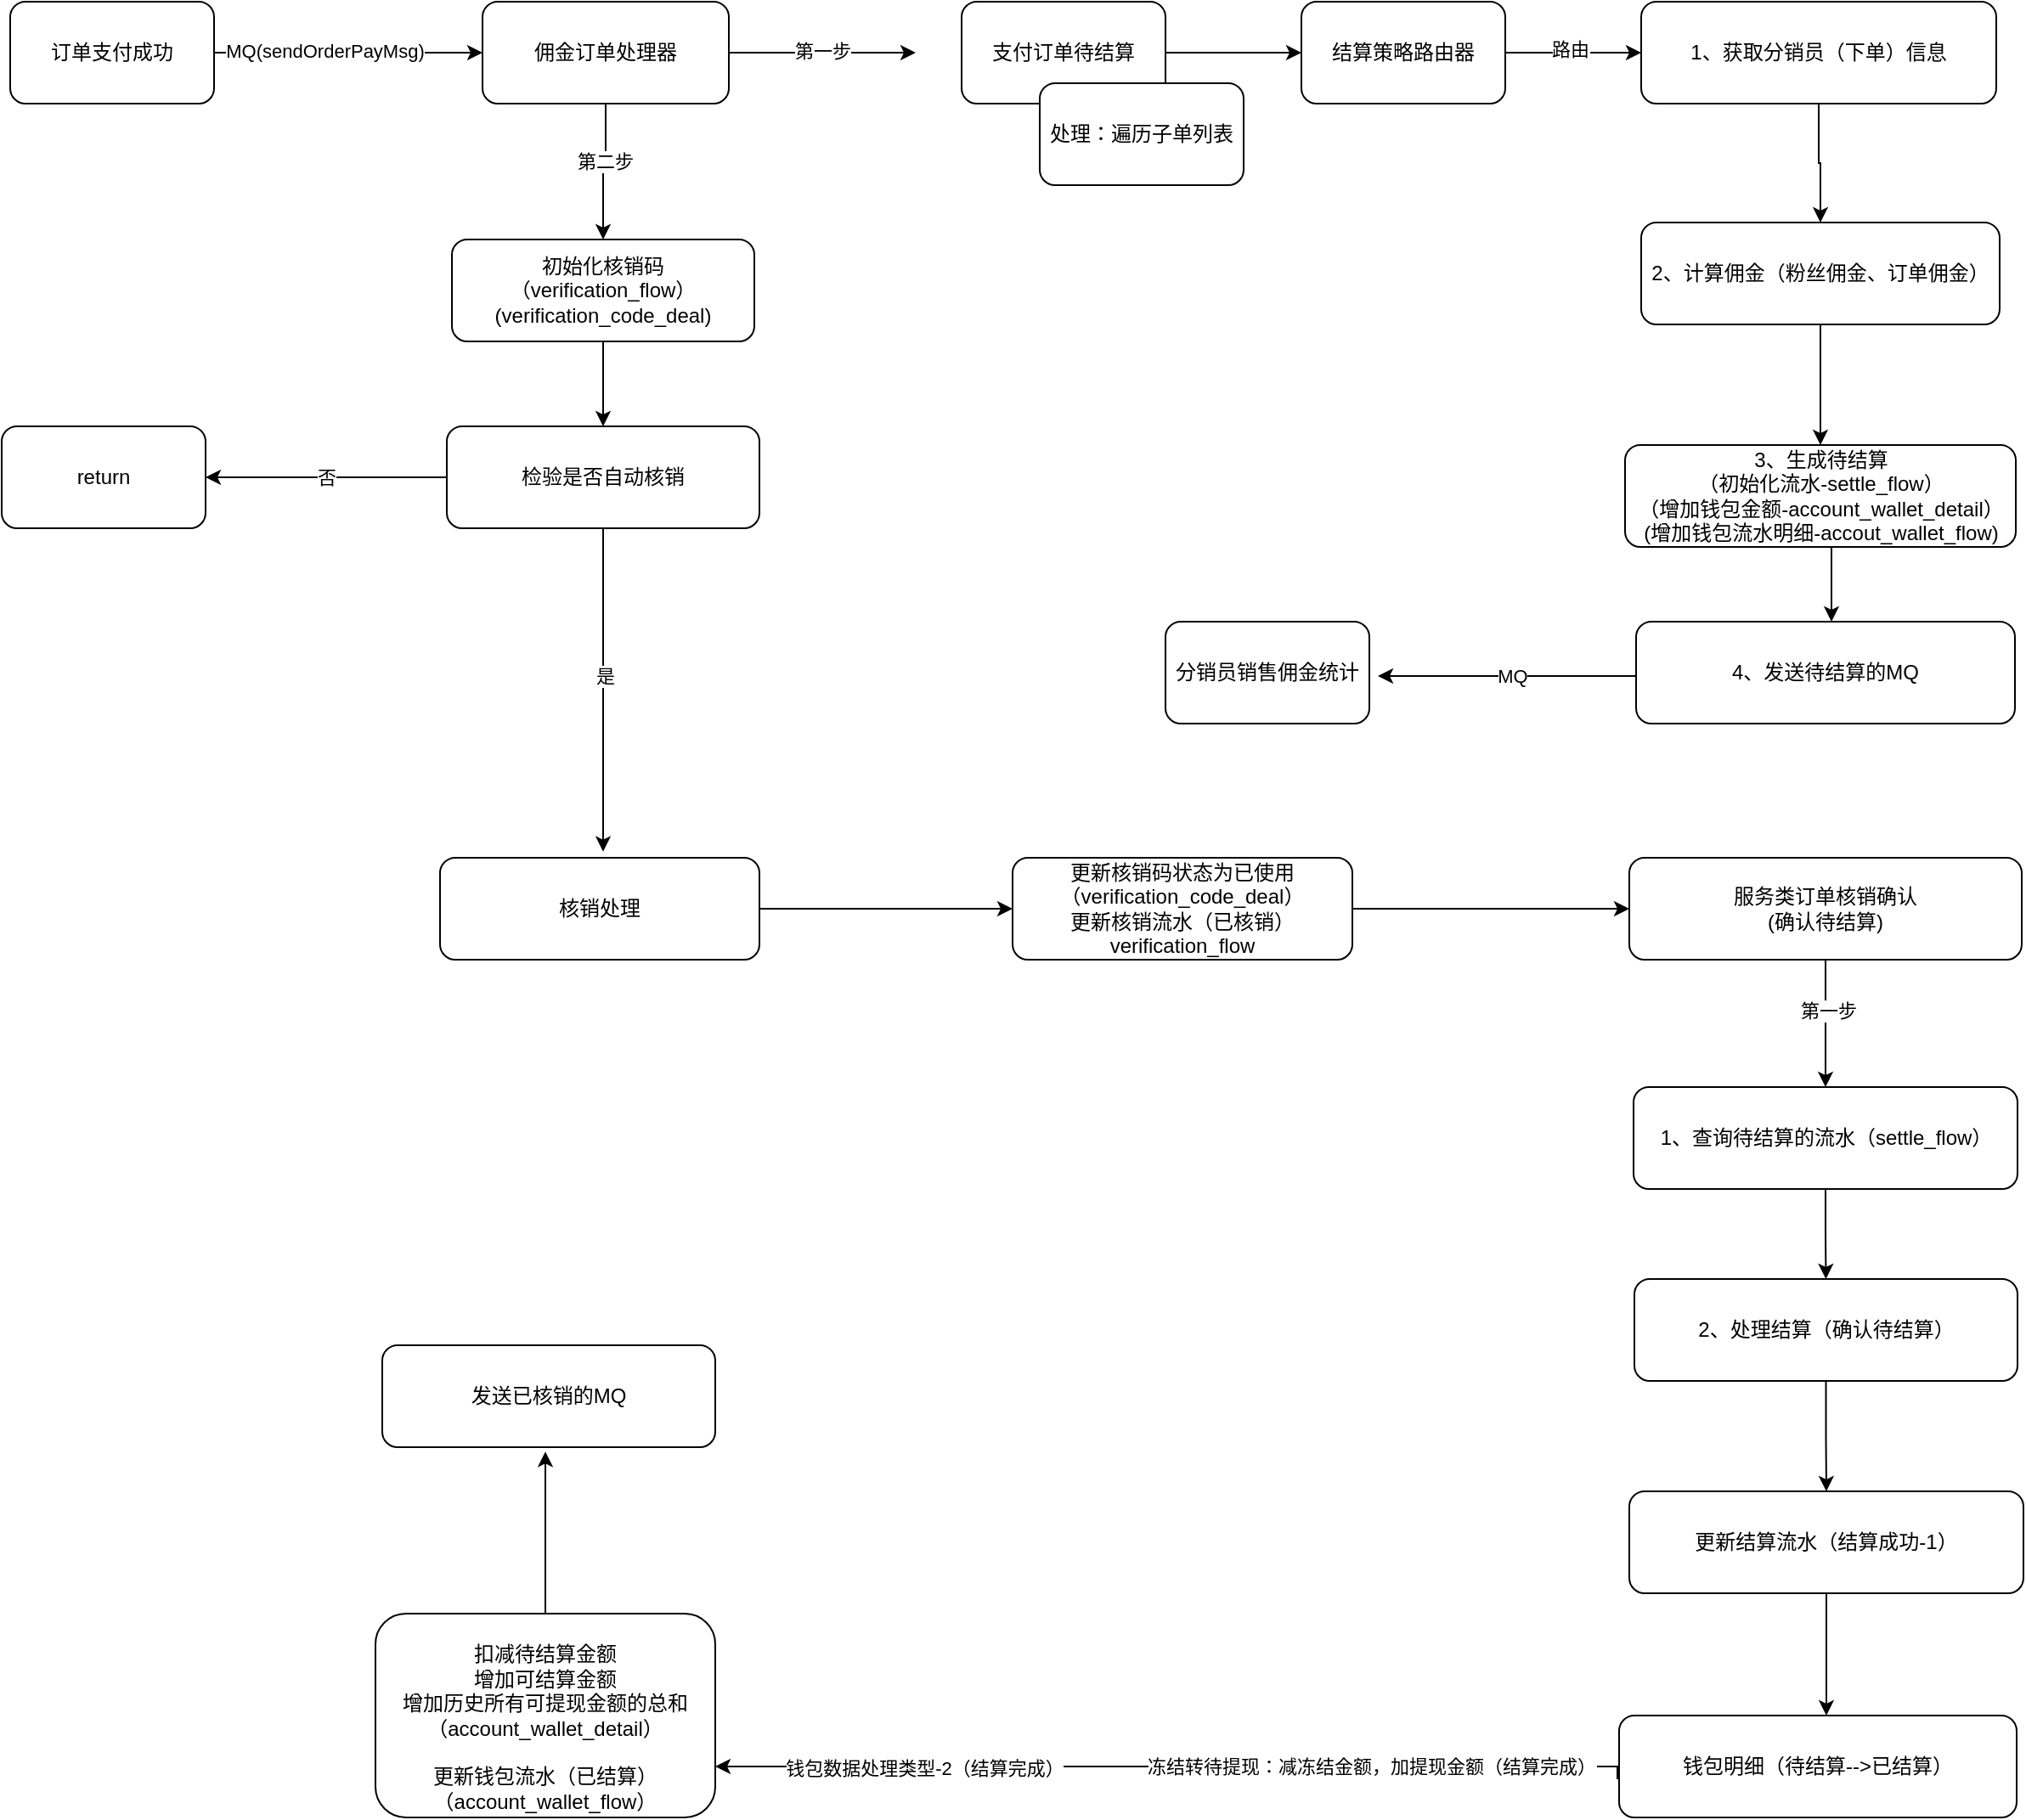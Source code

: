 <mxfile version="21.3.8" type="github">
  <diagram name="第 1 页" id="Z4RBe-SQfW811qbfvmhl">
    <mxGraphModel dx="1875" dy="821" grid="0" gridSize="10" guides="1" tooltips="1" connect="1" arrows="1" fold="1" page="0" pageScale="1" pageWidth="827" pageHeight="1169" math="0" shadow="0">
      <root>
        <mxCell id="0" />
        <mxCell id="1" parent="0" />
        <mxCell id="xFHxlQ2m4RehFQArKxRD-3" value="" style="edgeStyle=orthogonalEdgeStyle;rounded=0;orthogonalLoop=1;jettySize=auto;html=1;" parent="1" source="xFHxlQ2m4RehFQArKxRD-1" target="xFHxlQ2m4RehFQArKxRD-2" edge="1">
          <mxGeometry relative="1" as="geometry" />
        </mxCell>
        <mxCell id="xFHxlQ2m4RehFQArKxRD-4" value="MQ(sendOrderPayMsg)" style="edgeLabel;html=1;align=center;verticalAlign=middle;resizable=0;points=[];" parent="xFHxlQ2m4RehFQArKxRD-3" vertex="1" connectable="0">
          <mxGeometry x="-0.177" y="1" relative="1" as="geometry">
            <mxPoint as="offset" />
          </mxGeometry>
        </mxCell>
        <mxCell id="xFHxlQ2m4RehFQArKxRD-1" value="订单支付成功" style="rounded=1;whiteSpace=wrap;html=1;" parent="1" vertex="1">
          <mxGeometry x="70" y="120" width="120" height="60" as="geometry" />
        </mxCell>
        <mxCell id="xFHxlQ2m4RehFQArKxRD-6" value="" style="edgeStyle=orthogonalEdgeStyle;rounded=0;orthogonalLoop=1;jettySize=auto;html=1;" parent="1" source="xFHxlQ2m4RehFQArKxRD-2" edge="1">
          <mxGeometry relative="1" as="geometry">
            <mxPoint x="603" y="150" as="targetPoint" />
          </mxGeometry>
        </mxCell>
        <mxCell id="xFHxlQ2m4RehFQArKxRD-24" value="第一步" style="edgeLabel;html=1;align=center;verticalAlign=middle;resizable=0;points=[];" parent="xFHxlQ2m4RehFQArKxRD-6" vertex="1" connectable="0">
          <mxGeometry y="2" relative="1" as="geometry">
            <mxPoint as="offset" />
          </mxGeometry>
        </mxCell>
        <mxCell id="xFHxlQ2m4RehFQArKxRD-23" value="" style="edgeStyle=orthogonalEdgeStyle;rounded=0;orthogonalLoop=1;jettySize=auto;html=1;" parent="1" source="xFHxlQ2m4RehFQArKxRD-2" target="xFHxlQ2m4RehFQArKxRD-22" edge="1">
          <mxGeometry relative="1" as="geometry" />
        </mxCell>
        <mxCell id="xFHxlQ2m4RehFQArKxRD-25" value="第二步" style="edgeLabel;html=1;align=center;verticalAlign=middle;resizable=0;points=[];" parent="xFHxlQ2m4RehFQArKxRD-23" vertex="1" connectable="0">
          <mxGeometry x="-0.183" y="-1" relative="1" as="geometry">
            <mxPoint as="offset" />
          </mxGeometry>
        </mxCell>
        <mxCell id="xFHxlQ2m4RehFQArKxRD-2" value="佣金订单处理器" style="whiteSpace=wrap;html=1;rounded=1;" parent="1" vertex="1">
          <mxGeometry x="348" y="120" width="145" height="60" as="geometry" />
        </mxCell>
        <mxCell id="xFHxlQ2m4RehFQArKxRD-10" value="" style="edgeStyle=orthogonalEdgeStyle;rounded=0;orthogonalLoop=1;jettySize=auto;html=1;" parent="1" source="xFHxlQ2m4RehFQArKxRD-5" target="xFHxlQ2m4RehFQArKxRD-9" edge="1">
          <mxGeometry relative="1" as="geometry" />
        </mxCell>
        <mxCell id="xFHxlQ2m4RehFQArKxRD-5" value="支付订单待结算" style="whiteSpace=wrap;html=1;rounded=1;" parent="1" vertex="1">
          <mxGeometry x="630" y="120" width="120" height="60" as="geometry" />
        </mxCell>
        <mxCell id="xFHxlQ2m4RehFQArKxRD-8" value="处理：遍历子单列表" style="rounded=1;whiteSpace=wrap;html=1;" parent="1" vertex="1">
          <mxGeometry x="676" y="168" width="120" height="60" as="geometry" />
        </mxCell>
        <mxCell id="xFHxlQ2m4RehFQArKxRD-12" value="" style="edgeStyle=orthogonalEdgeStyle;rounded=0;orthogonalLoop=1;jettySize=auto;html=1;" parent="1" source="xFHxlQ2m4RehFQArKxRD-9" target="xFHxlQ2m4RehFQArKxRD-11" edge="1">
          <mxGeometry relative="1" as="geometry" />
        </mxCell>
        <mxCell id="xFHxlQ2m4RehFQArKxRD-13" value="路由" style="edgeLabel;html=1;align=center;verticalAlign=middle;resizable=0;points=[];" parent="xFHxlQ2m4RehFQArKxRD-12" vertex="1" connectable="0">
          <mxGeometry x="-0.054" y="2" relative="1" as="geometry">
            <mxPoint as="offset" />
          </mxGeometry>
        </mxCell>
        <mxCell id="xFHxlQ2m4RehFQArKxRD-9" value="结算策略路由器" style="whiteSpace=wrap;html=1;rounded=1;" parent="1" vertex="1">
          <mxGeometry x="830" y="120" width="120" height="60" as="geometry" />
        </mxCell>
        <mxCell id="xFHxlQ2m4RehFQArKxRD-15" value="" style="edgeStyle=orthogonalEdgeStyle;rounded=0;orthogonalLoop=1;jettySize=auto;html=1;" parent="1" source="xFHxlQ2m4RehFQArKxRD-11" target="xFHxlQ2m4RehFQArKxRD-14" edge="1">
          <mxGeometry relative="1" as="geometry" />
        </mxCell>
        <mxCell id="xFHxlQ2m4RehFQArKxRD-11" value="1、获取分销员（下单）信息" style="whiteSpace=wrap;html=1;rounded=1;" parent="1" vertex="1">
          <mxGeometry x="1030" y="120" width="209" height="60" as="geometry" />
        </mxCell>
        <mxCell id="xFHxlQ2m4RehFQArKxRD-17" value="" style="edgeStyle=orthogonalEdgeStyle;rounded=0;orthogonalLoop=1;jettySize=auto;html=1;" parent="1" source="xFHxlQ2m4RehFQArKxRD-14" target="xFHxlQ2m4RehFQArKxRD-16" edge="1">
          <mxGeometry relative="1" as="geometry" />
        </mxCell>
        <mxCell id="xFHxlQ2m4RehFQArKxRD-14" value="2、计算佣金（粉丝佣金、订单佣金）" style="whiteSpace=wrap;html=1;rounded=1;" parent="1" vertex="1">
          <mxGeometry x="1030" y="250" width="211" height="60" as="geometry" />
        </mxCell>
        <mxCell id="xFHxlQ2m4RehFQArKxRD-19" value="" style="edgeStyle=orthogonalEdgeStyle;rounded=0;orthogonalLoop=1;jettySize=auto;html=1;" parent="1" source="xFHxlQ2m4RehFQArKxRD-16" target="xFHxlQ2m4RehFQArKxRD-18" edge="1">
          <mxGeometry relative="1" as="geometry">
            <Array as="points">
              <mxPoint x="1142" y="472" />
              <mxPoint x="1142" y="472" />
            </Array>
          </mxGeometry>
        </mxCell>
        <mxCell id="xFHxlQ2m4RehFQArKxRD-16" value="3、生成待结算&lt;br&gt;（初始化流水-settle_flow）&lt;br&gt;（增加钱包金额-account_wallet_detail）&lt;br&gt;(增加钱包流水明细-accout_wallet_flow)" style="whiteSpace=wrap;html=1;rounded=1;" parent="1" vertex="1">
          <mxGeometry x="1020.5" y="381" width="230" height="60" as="geometry" />
        </mxCell>
        <mxCell id="xFHxlQ2m4RehFQArKxRD-21" value="MQ" style="edgeStyle=orthogonalEdgeStyle;rounded=0;orthogonalLoop=1;jettySize=auto;html=1;" parent="1" edge="1">
          <mxGeometry relative="1" as="geometry">
            <mxPoint x="1032" y="517.0" as="sourcePoint" />
            <mxPoint x="875" y="517.0" as="targetPoint" />
          </mxGeometry>
        </mxCell>
        <mxCell id="xFHxlQ2m4RehFQArKxRD-18" value="4、发送待结算的MQ" style="whiteSpace=wrap;html=1;rounded=1;" parent="1" vertex="1">
          <mxGeometry x="1027" y="485" width="223" height="60" as="geometry" />
        </mxCell>
        <mxCell id="xFHxlQ2m4RehFQArKxRD-20" value="分销员销售佣金统计" style="whiteSpace=wrap;html=1;rounded=1;" parent="1" vertex="1">
          <mxGeometry x="750" y="485" width="120" height="60" as="geometry" />
        </mxCell>
        <mxCell id="xFHxlQ2m4RehFQArKxRD-27" value="" style="edgeStyle=orthogonalEdgeStyle;rounded=0;orthogonalLoop=1;jettySize=auto;html=1;" parent="1" source="xFHxlQ2m4RehFQArKxRD-22" target="xFHxlQ2m4RehFQArKxRD-26" edge="1">
          <mxGeometry relative="1" as="geometry" />
        </mxCell>
        <mxCell id="xFHxlQ2m4RehFQArKxRD-22" value="初始化核销码（verification_flow）&lt;br&gt;(verification_code_deal)" style="whiteSpace=wrap;html=1;rounded=1;" parent="1" vertex="1">
          <mxGeometry x="330" y="260" width="178" height="60" as="geometry" />
        </mxCell>
        <mxCell id="xFHxlQ2m4RehFQArKxRD-31" value="否" style="edgeStyle=orthogonalEdgeStyle;rounded=0;orthogonalLoop=1;jettySize=auto;html=1;" parent="1" source="xFHxlQ2m4RehFQArKxRD-26" target="xFHxlQ2m4RehFQArKxRD-30" edge="1">
          <mxGeometry relative="1" as="geometry" />
        </mxCell>
        <mxCell id="z7TLdwsYSivUryj9SZN5-9" style="edgeStyle=orthogonalEdgeStyle;rounded=0;orthogonalLoop=1;jettySize=auto;html=1;" edge="1" parent="1" source="xFHxlQ2m4RehFQArKxRD-26">
          <mxGeometry relative="1" as="geometry">
            <mxPoint x="419" y="620.333" as="targetPoint" />
          </mxGeometry>
        </mxCell>
        <mxCell id="z7TLdwsYSivUryj9SZN5-10" value="是" style="edgeLabel;html=1;align=center;verticalAlign=middle;resizable=0;points=[];" vertex="1" connectable="0" parent="z7TLdwsYSivUryj9SZN5-9">
          <mxGeometry x="-0.095" y="1" relative="1" as="geometry">
            <mxPoint as="offset" />
          </mxGeometry>
        </mxCell>
        <mxCell id="xFHxlQ2m4RehFQArKxRD-26" value="检验是否自动核销" style="whiteSpace=wrap;html=1;rounded=1;" parent="1" vertex="1">
          <mxGeometry x="327" y="370" width="184" height="60" as="geometry" />
        </mxCell>
        <mxCell id="xFHxlQ2m4RehFQArKxRD-30" value="return" style="whiteSpace=wrap;html=1;rounded=1;" parent="1" vertex="1">
          <mxGeometry x="65" y="370" width="120" height="60" as="geometry" />
        </mxCell>
        <mxCell id="xFHxlQ2m4RehFQArKxRD-36" value="" style="edgeStyle=orthogonalEdgeStyle;rounded=0;orthogonalLoop=1;jettySize=auto;html=1;" parent="1" source="xFHxlQ2m4RehFQArKxRD-32" target="xFHxlQ2m4RehFQArKxRD-35" edge="1">
          <mxGeometry relative="1" as="geometry" />
        </mxCell>
        <mxCell id="xFHxlQ2m4RehFQArKxRD-32" value="核销处理" style="whiteSpace=wrap;html=1;rounded=1;" parent="1" vertex="1">
          <mxGeometry x="323" y="624" width="188" height="60" as="geometry" />
        </mxCell>
        <mxCell id="xFHxlQ2m4RehFQArKxRD-40" value="" style="edgeStyle=orthogonalEdgeStyle;rounded=0;orthogonalLoop=1;jettySize=auto;html=1;" parent="1" source="xFHxlQ2m4RehFQArKxRD-35" target="xFHxlQ2m4RehFQArKxRD-39" edge="1">
          <mxGeometry relative="1" as="geometry" />
        </mxCell>
        <mxCell id="xFHxlQ2m4RehFQArKxRD-35" value="更新核销码状态为已使用（verification_code_deal）&lt;br&gt;更新核销流水（已核销）verification_flow" style="whiteSpace=wrap;html=1;rounded=1;" parent="1" vertex="1">
          <mxGeometry x="660" y="624" width="200" height="60" as="geometry" />
        </mxCell>
        <mxCell id="xFHxlQ2m4RehFQArKxRD-42" value="" style="edgeStyle=orthogonalEdgeStyle;rounded=0;orthogonalLoop=1;jettySize=auto;html=1;" parent="1" source="xFHxlQ2m4RehFQArKxRD-39" target="xFHxlQ2m4RehFQArKxRD-41" edge="1">
          <mxGeometry relative="1" as="geometry" />
        </mxCell>
        <mxCell id="z7TLdwsYSivUryj9SZN5-4" value="第一步" style="edgeLabel;html=1;align=center;verticalAlign=middle;resizable=0;points=[];" vertex="1" connectable="0" parent="xFHxlQ2m4RehFQArKxRD-42">
          <mxGeometry x="-0.211" y="1" relative="1" as="geometry">
            <mxPoint as="offset" />
          </mxGeometry>
        </mxCell>
        <mxCell id="xFHxlQ2m4RehFQArKxRD-39" value="服务类订单核销确认&lt;br&gt;(确认待结算)" style="whiteSpace=wrap;html=1;rounded=1;" parent="1" vertex="1">
          <mxGeometry x="1023" y="624" width="231" height="60" as="geometry" />
        </mxCell>
        <mxCell id="xFHxlQ2m4RehFQArKxRD-44" value="" style="edgeStyle=orthogonalEdgeStyle;rounded=0;orthogonalLoop=1;jettySize=auto;html=1;" parent="1" source="xFHxlQ2m4RehFQArKxRD-41" target="xFHxlQ2m4RehFQArKxRD-43" edge="1">
          <mxGeometry relative="1" as="geometry" />
        </mxCell>
        <mxCell id="xFHxlQ2m4RehFQArKxRD-41" value="1、查询待结算的流水（settle_flow）" style="whiteSpace=wrap;html=1;rounded=1;" parent="1" vertex="1">
          <mxGeometry x="1025.5" y="759" width="226" height="60" as="geometry" />
        </mxCell>
        <mxCell id="xFHxlQ2m4RehFQArKxRD-46" value="" style="edgeStyle=orthogonalEdgeStyle;rounded=0;orthogonalLoop=1;jettySize=auto;html=1;" parent="1" source="xFHxlQ2m4RehFQArKxRD-43" target="xFHxlQ2m4RehFQArKxRD-45" edge="1">
          <mxGeometry relative="1" as="geometry" />
        </mxCell>
        <mxCell id="xFHxlQ2m4RehFQArKxRD-43" value="2、处理结算（确认待结算）" style="whiteSpace=wrap;html=1;rounded=1;" parent="1" vertex="1">
          <mxGeometry x="1026" y="872" width="225.5" height="60" as="geometry" />
        </mxCell>
        <mxCell id="xFHxlQ2m4RehFQArKxRD-48" value="" style="edgeStyle=orthogonalEdgeStyle;rounded=0;orthogonalLoop=1;jettySize=auto;html=1;" parent="1" source="xFHxlQ2m4RehFQArKxRD-45" target="xFHxlQ2m4RehFQArKxRD-47" edge="1">
          <mxGeometry relative="1" as="geometry">
            <Array as="points">
              <mxPoint x="1139" y="1114" />
              <mxPoint x="1139" y="1114" />
            </Array>
          </mxGeometry>
        </mxCell>
        <mxCell id="xFHxlQ2m4RehFQArKxRD-45" value="更新结算流水（结算成功-1）" style="whiteSpace=wrap;html=1;rounded=1;" parent="1" vertex="1">
          <mxGeometry x="1023" y="997" width="232" height="60" as="geometry" />
        </mxCell>
        <mxCell id="xFHxlQ2m4RehFQArKxRD-50" value="" style="edgeStyle=orthogonalEdgeStyle;rounded=0;orthogonalLoop=1;jettySize=auto;html=1;entryX=1;entryY=0.75;entryDx=0;entryDy=0;" parent="1" target="xFHxlQ2m4RehFQArKxRD-49" edge="1">
          <mxGeometry relative="1" as="geometry">
            <Array as="points">
              <mxPoint x="1020" y="1166" />
              <mxPoint x="1016" y="1166" />
              <mxPoint x="1016" y="1159" />
            </Array>
            <mxPoint x="1020" y="1166" as="sourcePoint" />
            <mxPoint x="588" y="1174" as="targetPoint" />
          </mxGeometry>
        </mxCell>
        <mxCell id="xFHxlQ2m4RehFQArKxRD-51" value="冻结转待提现：减冻结金额，加提现金额（结算完成）" style="edgeLabel;html=1;align=center;verticalAlign=middle;resizable=0;points=[];" parent="xFHxlQ2m4RehFQArKxRD-50" vertex="1" connectable="0">
          <mxGeometry x="-0.179" y="-2" relative="1" as="geometry">
            <mxPoint x="66" y="2" as="offset" />
          </mxGeometry>
        </mxCell>
        <mxCell id="xFHxlQ2m4RehFQArKxRD-52" value="钱包数据处理类型-2（结算完成）" style="edgeLabel;html=1;align=center;verticalAlign=middle;resizable=0;points=[];" parent="xFHxlQ2m4RehFQArKxRD-50" vertex="1" connectable="0">
          <mxGeometry x="0.453" y="1" relative="1" as="geometry">
            <mxPoint x="-25" as="offset" />
          </mxGeometry>
        </mxCell>
        <mxCell id="xFHxlQ2m4RehFQArKxRD-47" value="钱包明细（待结算--&amp;gt;已结算）" style="whiteSpace=wrap;html=1;rounded=1;" parent="1" vertex="1">
          <mxGeometry x="1017" y="1129" width="234" height="60" as="geometry" />
        </mxCell>
        <mxCell id="z7TLdwsYSivUryj9SZN5-11" style="edgeStyle=orthogonalEdgeStyle;rounded=0;orthogonalLoop=1;jettySize=auto;html=1;" edge="1" parent="1" source="xFHxlQ2m4RehFQArKxRD-49">
          <mxGeometry relative="1" as="geometry">
            <mxPoint x="385" y="973.667" as="targetPoint" />
          </mxGeometry>
        </mxCell>
        <mxCell id="xFHxlQ2m4RehFQArKxRD-49" value="&lt;br&gt;扣减待结算金额&lt;br&gt;增加可结算金额&lt;br&gt;增加历史所有可提现金额的总和&lt;br&gt;（account_wallet_detail）&lt;br&gt;&lt;br&gt;更新钱包流水（已结算）&lt;br&gt;（account_wallet_flow）" style="whiteSpace=wrap;html=1;rounded=1;" parent="1" vertex="1">
          <mxGeometry x="285" y="1069" width="200" height="120" as="geometry" />
        </mxCell>
        <mxCell id="xFHxlQ2m4RehFQArKxRD-57" value="发送已核销的MQ" style="whiteSpace=wrap;html=1;rounded=1;" parent="1" vertex="1">
          <mxGeometry x="289" y="911" width="196" height="60" as="geometry" />
        </mxCell>
      </root>
    </mxGraphModel>
  </diagram>
</mxfile>
